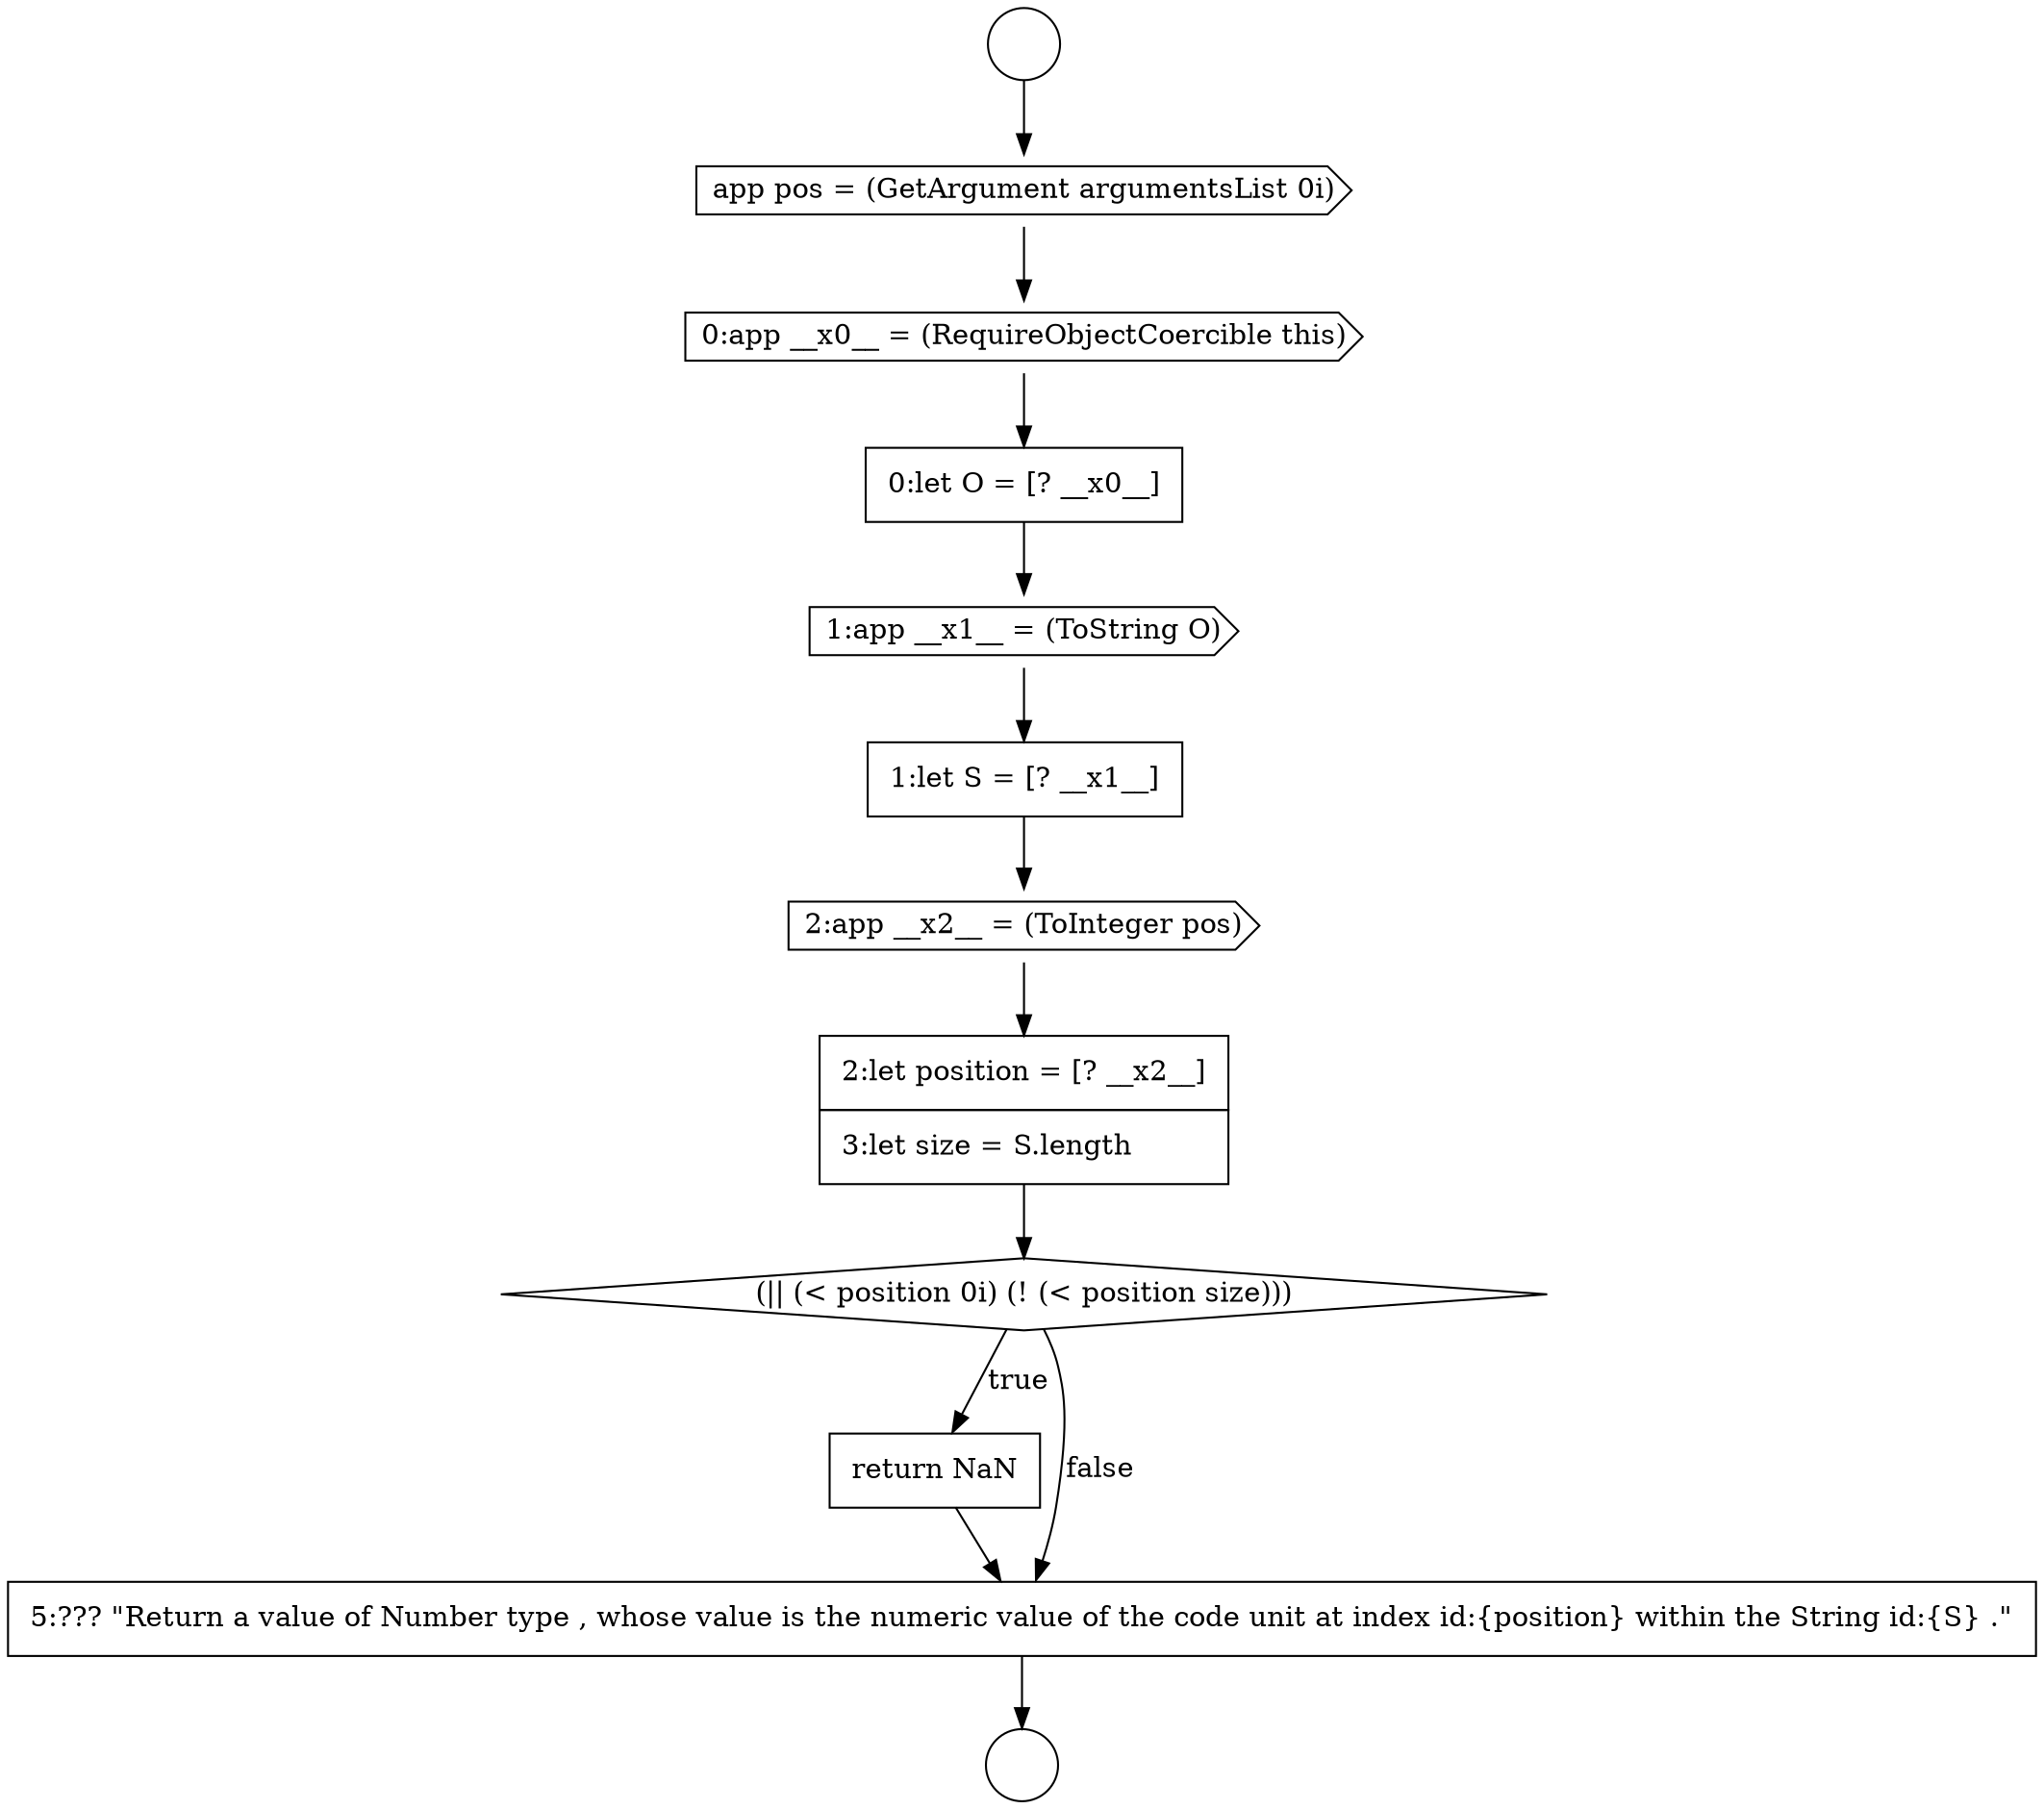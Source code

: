 digraph {
  node13643 [shape=none, margin=0, label=<<font color="black">
    <table border="0" cellborder="1" cellspacing="0" cellpadding="10">
      <tr><td align="left">2:let position = [? __x2__]</td></tr>
      <tr><td align="left">3:let size = S.length</td></tr>
    </table>
  </font>> color="black" fillcolor="white" style=filled]
  node13640 [shape=cds, label=<<font color="black">1:app __x1__ = (ToString O)</font>> color="black" fillcolor="white" style=filled]
  node13636 [shape=circle label=" " color="black" fillcolor="white" style=filled]
  node13644 [shape=diamond, label=<<font color="black">(|| (&lt; position 0i) (! (&lt; position size)))</font>> color="black" fillcolor="white" style=filled]
  node13639 [shape=none, margin=0, label=<<font color="black">
    <table border="0" cellborder="1" cellspacing="0" cellpadding="10">
      <tr><td align="left">0:let O = [? __x0__]</td></tr>
    </table>
  </font>> color="black" fillcolor="white" style=filled]
  node13635 [shape=circle label=" " color="black" fillcolor="white" style=filled]
  node13638 [shape=cds, label=<<font color="black">0:app __x0__ = (RequireObjectCoercible this)</font>> color="black" fillcolor="white" style=filled]
  node13641 [shape=none, margin=0, label=<<font color="black">
    <table border="0" cellborder="1" cellspacing="0" cellpadding="10">
      <tr><td align="left">1:let S = [? __x1__]</td></tr>
    </table>
  </font>> color="black" fillcolor="white" style=filled]
  node13645 [shape=none, margin=0, label=<<font color="black">
    <table border="0" cellborder="1" cellspacing="0" cellpadding="10">
      <tr><td align="left">return NaN</td></tr>
    </table>
  </font>> color="black" fillcolor="white" style=filled]
  node13646 [shape=none, margin=0, label=<<font color="black">
    <table border="0" cellborder="1" cellspacing="0" cellpadding="10">
      <tr><td align="left">5:??? &quot;Return a value of Number type , whose value is the numeric value of the code unit at index id:{position} within the String id:{S} .&quot;</td></tr>
    </table>
  </font>> color="black" fillcolor="white" style=filled]
  node13637 [shape=cds, label=<<font color="black">app pos = (GetArgument argumentsList 0i)</font>> color="black" fillcolor="white" style=filled]
  node13642 [shape=cds, label=<<font color="black">2:app __x2__ = (ToInteger pos)</font>> color="black" fillcolor="white" style=filled]
  node13640 -> node13641 [ color="black"]
  node13637 -> node13638 [ color="black"]
  node13641 -> node13642 [ color="black"]
  node13646 -> node13636 [ color="black"]
  node13644 -> node13645 [label=<<font color="black">true</font>> color="black"]
  node13644 -> node13646 [label=<<font color="black">false</font>> color="black"]
  node13638 -> node13639 [ color="black"]
  node13645 -> node13646 [ color="black"]
  node13635 -> node13637 [ color="black"]
  node13642 -> node13643 [ color="black"]
  node13639 -> node13640 [ color="black"]
  node13643 -> node13644 [ color="black"]
}
